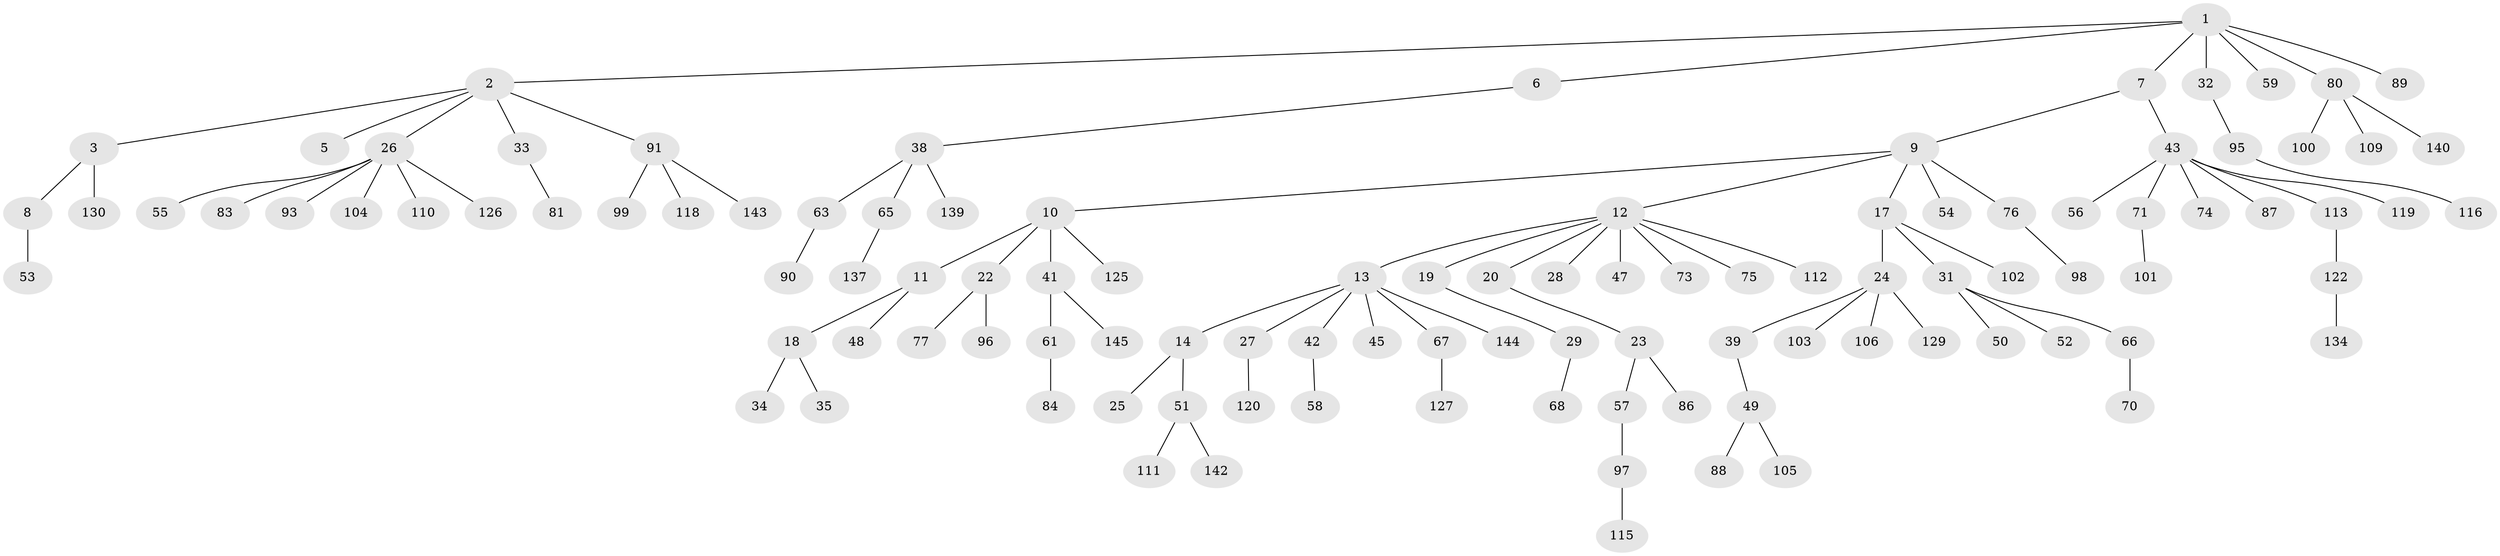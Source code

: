 // original degree distribution, {6: 0.04081632653061224, 4: 0.07482993197278912, 3: 0.10884353741496598, 2: 0.19727891156462585, 10: 0.006802721088435374, 5: 0.02040816326530612, 1: 0.5510204081632653}
// Generated by graph-tools (version 1.1) at 2025/11/02/27/25 16:11:26]
// undirected, 109 vertices, 108 edges
graph export_dot {
graph [start="1"]
  node [color=gray90,style=filled];
  1 [super="+4"];
  2;
  3 [super="+79"];
  5 [super="+131"];
  6 [super="+36"];
  7 [super="+16"];
  8;
  9 [super="+44"];
  10 [super="+21"];
  11;
  12 [super="+30"];
  13 [super="+15"];
  14 [super="+60"];
  17 [super="+37"];
  18 [super="+40"];
  19;
  20;
  22 [super="+69"];
  23;
  24 [super="+78"];
  25 [super="+114"];
  26 [super="+72"];
  27 [super="+62"];
  28;
  29 [super="+46"];
  31;
  32;
  33;
  34;
  35;
  38 [super="+141"];
  39;
  41 [super="+128"];
  42;
  43 [super="+64"];
  45;
  47;
  48;
  49 [super="+92"];
  50 [super="+124"];
  51 [super="+82"];
  52 [super="+107"];
  53;
  54;
  55;
  56;
  57 [super="+138"];
  58;
  59;
  61;
  63;
  65 [super="+132"];
  66;
  67 [super="+121"];
  68;
  70 [super="+94"];
  71;
  73;
  74 [super="+117"];
  75;
  76 [super="+108"];
  77;
  80 [super="+85"];
  81;
  83;
  84;
  86;
  87;
  88;
  89;
  90;
  91;
  93;
  95 [super="+123"];
  96;
  97;
  98;
  99;
  100;
  101;
  102;
  103;
  104;
  105;
  106;
  109;
  110;
  111;
  112;
  113;
  115 [super="+146"];
  116;
  118;
  119;
  120 [super="+135"];
  122 [super="+136"];
  125;
  126;
  127 [super="+133"];
  129;
  130;
  134;
  137 [super="+147"];
  139;
  140;
  142;
  143;
  144;
  145;
  1 -- 2;
  1 -- 7;
  1 -- 32;
  1 -- 59;
  1 -- 89;
  1 -- 80;
  1 -- 6;
  2 -- 3;
  2 -- 5;
  2 -- 26;
  2 -- 33;
  2 -- 91;
  3 -- 8;
  3 -- 130;
  6 -- 38;
  7 -- 9;
  7 -- 43;
  8 -- 53;
  9 -- 10;
  9 -- 12;
  9 -- 17;
  9 -- 54;
  9 -- 76;
  10 -- 11;
  10 -- 22;
  10 -- 41;
  10 -- 125;
  11 -- 18;
  11 -- 48;
  12 -- 13;
  12 -- 19;
  12 -- 20;
  12 -- 28;
  12 -- 47;
  12 -- 73;
  12 -- 75;
  12 -- 112;
  13 -- 14;
  13 -- 42;
  13 -- 144;
  13 -- 27;
  13 -- 45;
  13 -- 67;
  14 -- 25;
  14 -- 51;
  17 -- 24;
  17 -- 31;
  17 -- 102;
  18 -- 34;
  18 -- 35;
  19 -- 29;
  20 -- 23;
  22 -- 77;
  22 -- 96;
  23 -- 57;
  23 -- 86;
  24 -- 39;
  24 -- 103;
  24 -- 106;
  24 -- 129;
  26 -- 55;
  26 -- 83;
  26 -- 93;
  26 -- 110;
  26 -- 104;
  26 -- 126;
  27 -- 120;
  29 -- 68;
  31 -- 50;
  31 -- 52;
  31 -- 66;
  32 -- 95;
  33 -- 81;
  38 -- 63;
  38 -- 65;
  38 -- 139;
  39 -- 49;
  41 -- 61;
  41 -- 145;
  42 -- 58;
  43 -- 56;
  43 -- 74;
  43 -- 113;
  43 -- 119;
  43 -- 71;
  43 -- 87;
  49 -- 88;
  49 -- 105;
  51 -- 142;
  51 -- 111;
  57 -- 97;
  61 -- 84;
  63 -- 90;
  65 -- 137;
  66 -- 70;
  67 -- 127;
  71 -- 101;
  76 -- 98;
  80 -- 109;
  80 -- 100;
  80 -- 140;
  91 -- 99;
  91 -- 118;
  91 -- 143;
  95 -- 116;
  97 -- 115;
  113 -- 122;
  122 -- 134;
}
